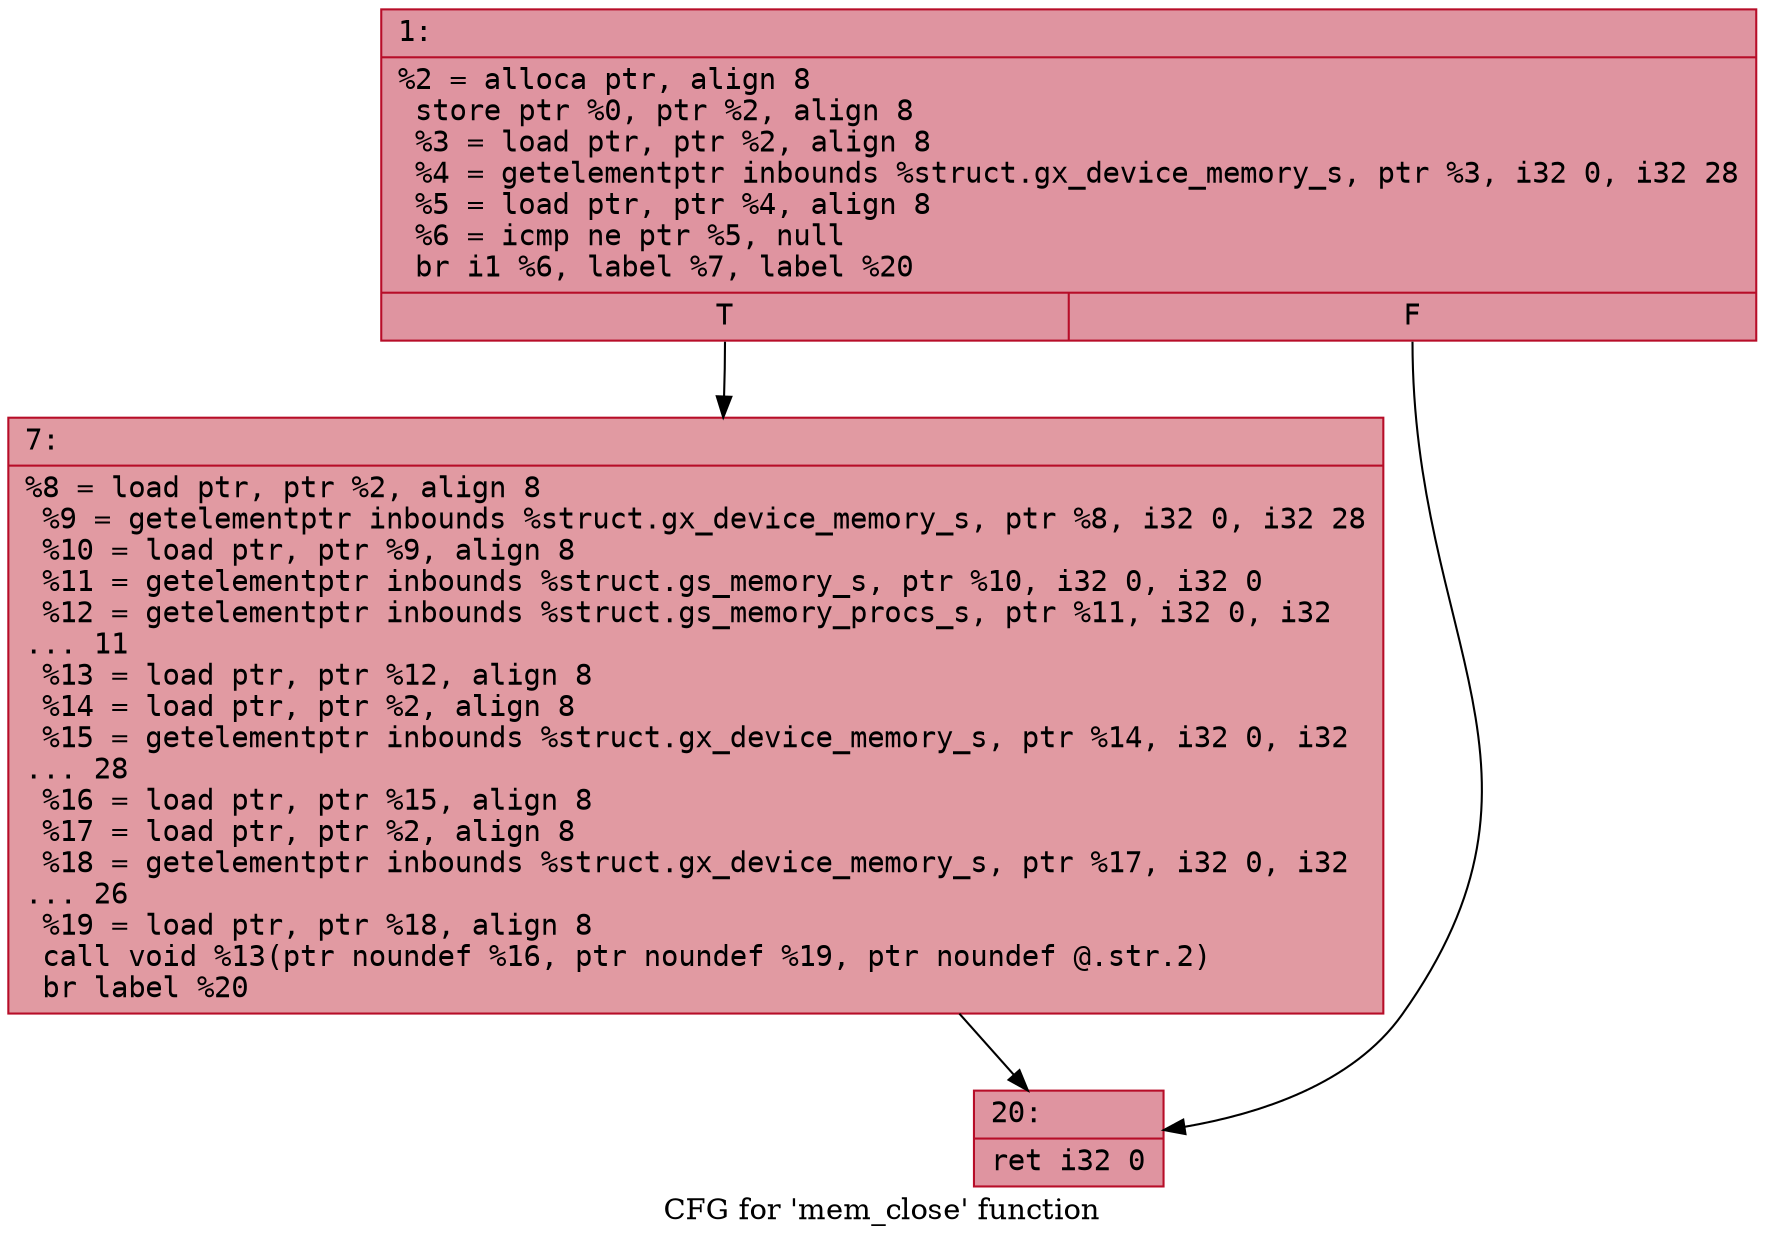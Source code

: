 digraph "CFG for 'mem_close' function" {
	label="CFG for 'mem_close' function";

	Node0x6000008b7d90 [shape=record,color="#b70d28ff", style=filled, fillcolor="#b70d2870" fontname="Courier",label="{1:\l|  %2 = alloca ptr, align 8\l  store ptr %0, ptr %2, align 8\l  %3 = load ptr, ptr %2, align 8\l  %4 = getelementptr inbounds %struct.gx_device_memory_s, ptr %3, i32 0, i32 28\l  %5 = load ptr, ptr %4, align 8\l  %6 = icmp ne ptr %5, null\l  br i1 %6, label %7, label %20\l|{<s0>T|<s1>F}}"];
	Node0x6000008b7d90:s0 -> Node0x6000008b7de0[tooltip="1 -> 7\nProbability 62.50%" ];
	Node0x6000008b7d90:s1 -> Node0x6000008b7e30[tooltip="1 -> 20\nProbability 37.50%" ];
	Node0x6000008b7de0 [shape=record,color="#b70d28ff", style=filled, fillcolor="#bb1b2c70" fontname="Courier",label="{7:\l|  %8 = load ptr, ptr %2, align 8\l  %9 = getelementptr inbounds %struct.gx_device_memory_s, ptr %8, i32 0, i32 28\l  %10 = load ptr, ptr %9, align 8\l  %11 = getelementptr inbounds %struct.gs_memory_s, ptr %10, i32 0, i32 0\l  %12 = getelementptr inbounds %struct.gs_memory_procs_s, ptr %11, i32 0, i32\l... 11\l  %13 = load ptr, ptr %12, align 8\l  %14 = load ptr, ptr %2, align 8\l  %15 = getelementptr inbounds %struct.gx_device_memory_s, ptr %14, i32 0, i32\l... 28\l  %16 = load ptr, ptr %15, align 8\l  %17 = load ptr, ptr %2, align 8\l  %18 = getelementptr inbounds %struct.gx_device_memory_s, ptr %17, i32 0, i32\l... 26\l  %19 = load ptr, ptr %18, align 8\l  call void %13(ptr noundef %16, ptr noundef %19, ptr noundef @.str.2)\l  br label %20\l}"];
	Node0x6000008b7de0 -> Node0x6000008b7e30[tooltip="7 -> 20\nProbability 100.00%" ];
	Node0x6000008b7e30 [shape=record,color="#b70d28ff", style=filled, fillcolor="#b70d2870" fontname="Courier",label="{20:\l|  ret i32 0\l}"];
}
